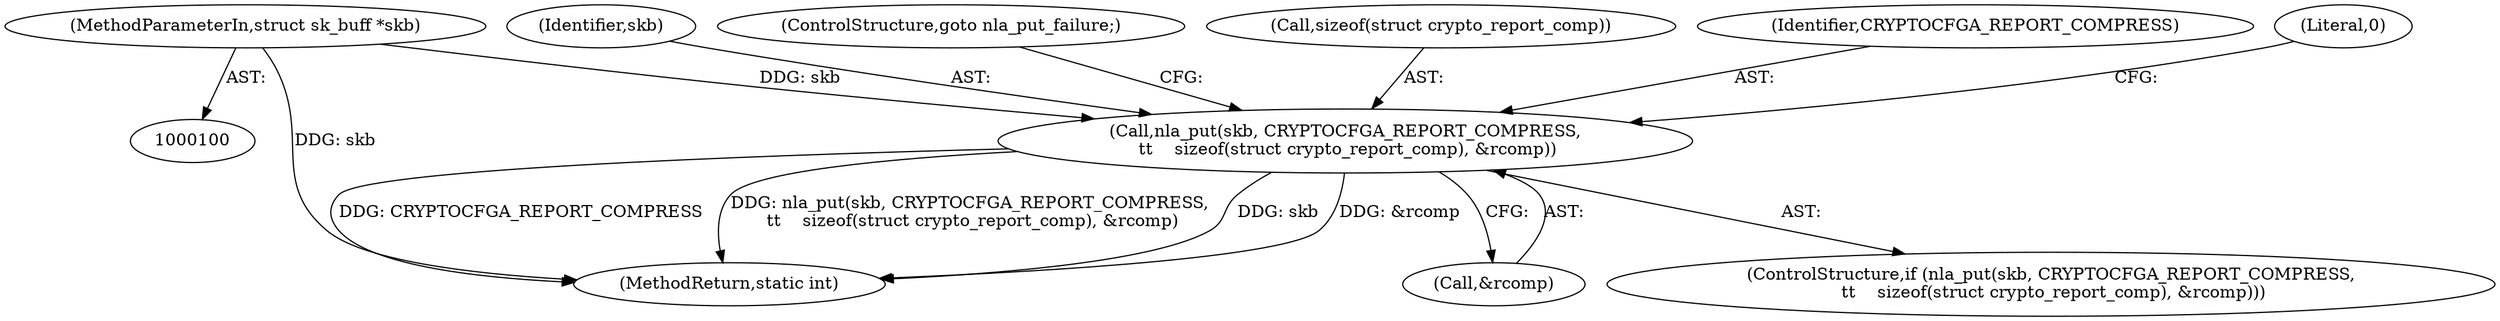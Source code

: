 digraph "0_linux_f43f39958beb206b53292801e216d9b8a660f087_2@pointer" {
"1000101" [label="(MethodParameterIn,struct sk_buff *skb)"];
"1000115" [label="(Call,nla_put(skb, CRYPTOCFGA_REPORT_COMPRESS,\n \t\t    sizeof(struct crypto_report_comp), &rcomp))"];
"1000114" [label="(ControlStructure,if (nla_put(skb, CRYPTOCFGA_REPORT_COMPRESS,\n \t\t    sizeof(struct crypto_report_comp), &rcomp)))"];
"1000129" [label="(MethodReturn,static int)"];
"1000116" [label="(Identifier,skb)"];
"1000122" [label="(ControlStructure,goto nla_put_failure;)"];
"1000120" [label="(Call,&rcomp)"];
"1000101" [label="(MethodParameterIn,struct sk_buff *skb)"];
"1000118" [label="(Call,sizeof(struct crypto_report_comp))"];
"1000115" [label="(Call,nla_put(skb, CRYPTOCFGA_REPORT_COMPRESS,\n \t\t    sizeof(struct crypto_report_comp), &rcomp))"];
"1000117" [label="(Identifier,CRYPTOCFGA_REPORT_COMPRESS)"];
"1000124" [label="(Literal,0)"];
"1000101" -> "1000100"  [label="AST: "];
"1000101" -> "1000129"  [label="DDG: skb"];
"1000101" -> "1000115"  [label="DDG: skb"];
"1000115" -> "1000114"  [label="AST: "];
"1000115" -> "1000120"  [label="CFG: "];
"1000116" -> "1000115"  [label="AST: "];
"1000117" -> "1000115"  [label="AST: "];
"1000118" -> "1000115"  [label="AST: "];
"1000120" -> "1000115"  [label="AST: "];
"1000122" -> "1000115"  [label="CFG: "];
"1000124" -> "1000115"  [label="CFG: "];
"1000115" -> "1000129"  [label="DDG: CRYPTOCFGA_REPORT_COMPRESS"];
"1000115" -> "1000129"  [label="DDG: nla_put(skb, CRYPTOCFGA_REPORT_COMPRESS,\n \t\t    sizeof(struct crypto_report_comp), &rcomp)"];
"1000115" -> "1000129"  [label="DDG: skb"];
"1000115" -> "1000129"  [label="DDG: &rcomp"];
}
